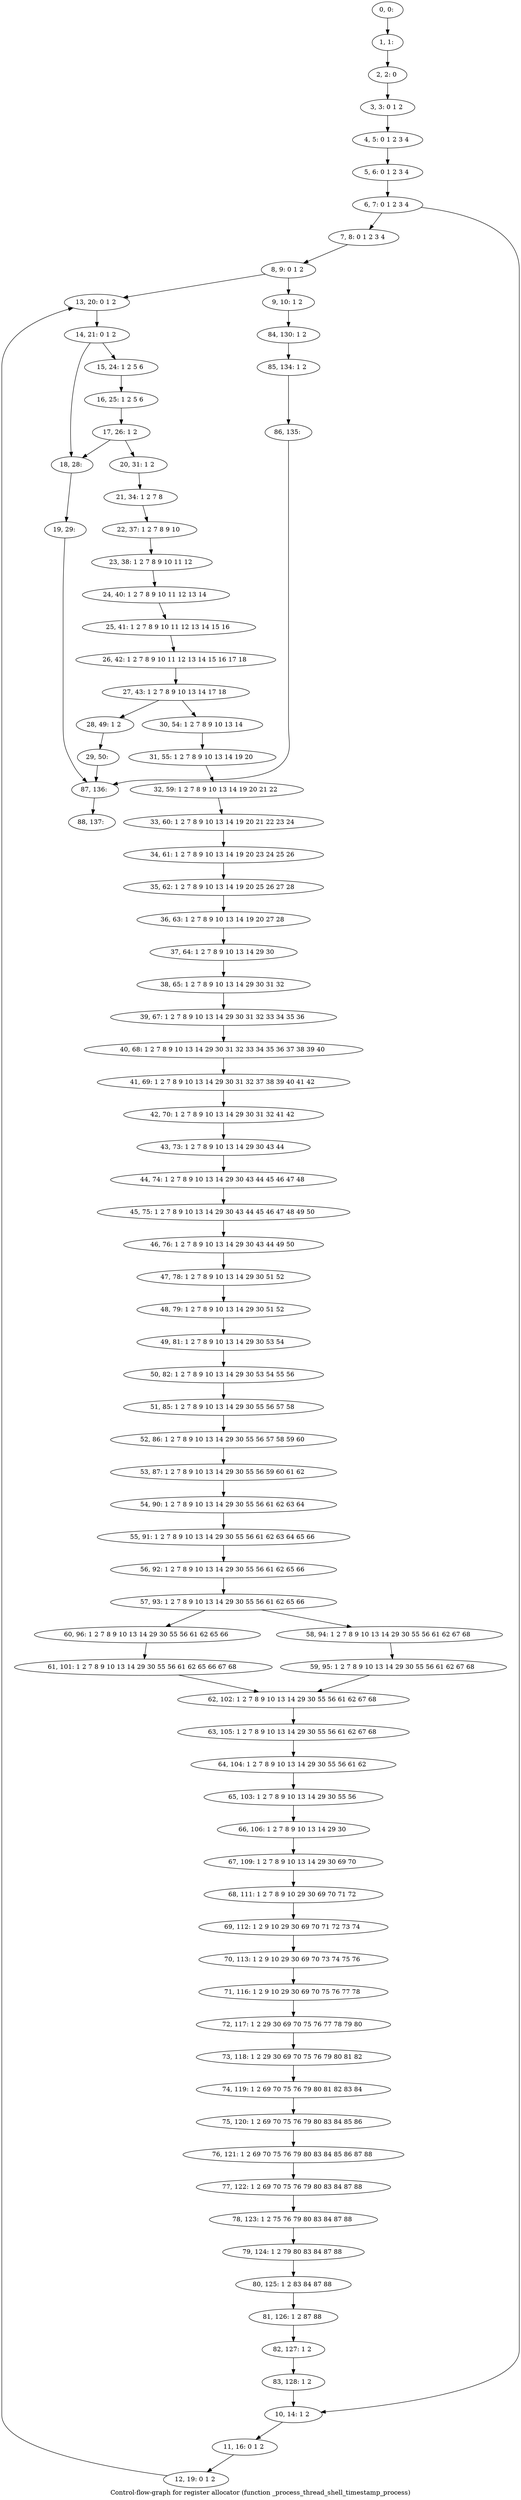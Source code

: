 digraph G {
graph [label="Control-flow-graph for register allocator (function _process_thread_shell_timestamp_process)"]
0[label="0, 0: "];
1[label="1, 1: "];
2[label="2, 2: 0 "];
3[label="3, 3: 0 1 2 "];
4[label="4, 5: 0 1 2 3 4 "];
5[label="5, 6: 0 1 2 3 4 "];
6[label="6, 7: 0 1 2 3 4 "];
7[label="7, 8: 0 1 2 3 4 "];
8[label="8, 9: 0 1 2 "];
9[label="9, 10: 1 2 "];
10[label="10, 14: 1 2 "];
11[label="11, 16: 0 1 2 "];
12[label="12, 19: 0 1 2 "];
13[label="13, 20: 0 1 2 "];
14[label="14, 21: 0 1 2 "];
15[label="15, 24: 1 2 5 6 "];
16[label="16, 25: 1 2 5 6 "];
17[label="17, 26: 1 2 "];
18[label="18, 28: "];
19[label="19, 29: "];
20[label="20, 31: 1 2 "];
21[label="21, 34: 1 2 7 8 "];
22[label="22, 37: 1 2 7 8 9 10 "];
23[label="23, 38: 1 2 7 8 9 10 11 12 "];
24[label="24, 40: 1 2 7 8 9 10 11 12 13 14 "];
25[label="25, 41: 1 2 7 8 9 10 11 12 13 14 15 16 "];
26[label="26, 42: 1 2 7 8 9 10 11 12 13 14 15 16 17 18 "];
27[label="27, 43: 1 2 7 8 9 10 13 14 17 18 "];
28[label="28, 49: 1 2 "];
29[label="29, 50: "];
30[label="30, 54: 1 2 7 8 9 10 13 14 "];
31[label="31, 55: 1 2 7 8 9 10 13 14 19 20 "];
32[label="32, 59: 1 2 7 8 9 10 13 14 19 20 21 22 "];
33[label="33, 60: 1 2 7 8 9 10 13 14 19 20 21 22 23 24 "];
34[label="34, 61: 1 2 7 8 9 10 13 14 19 20 23 24 25 26 "];
35[label="35, 62: 1 2 7 8 9 10 13 14 19 20 25 26 27 28 "];
36[label="36, 63: 1 2 7 8 9 10 13 14 19 20 27 28 "];
37[label="37, 64: 1 2 7 8 9 10 13 14 29 30 "];
38[label="38, 65: 1 2 7 8 9 10 13 14 29 30 31 32 "];
39[label="39, 67: 1 2 7 8 9 10 13 14 29 30 31 32 33 34 35 36 "];
40[label="40, 68: 1 2 7 8 9 10 13 14 29 30 31 32 33 34 35 36 37 38 39 40 "];
41[label="41, 69: 1 2 7 8 9 10 13 14 29 30 31 32 37 38 39 40 41 42 "];
42[label="42, 70: 1 2 7 8 9 10 13 14 29 30 31 32 41 42 "];
43[label="43, 73: 1 2 7 8 9 10 13 14 29 30 43 44 "];
44[label="44, 74: 1 2 7 8 9 10 13 14 29 30 43 44 45 46 47 48 "];
45[label="45, 75: 1 2 7 8 9 10 13 14 29 30 43 44 45 46 47 48 49 50 "];
46[label="46, 76: 1 2 7 8 9 10 13 14 29 30 43 44 49 50 "];
47[label="47, 78: 1 2 7 8 9 10 13 14 29 30 51 52 "];
48[label="48, 79: 1 2 7 8 9 10 13 14 29 30 51 52 "];
49[label="49, 81: 1 2 7 8 9 10 13 14 29 30 53 54 "];
50[label="50, 82: 1 2 7 8 9 10 13 14 29 30 53 54 55 56 "];
51[label="51, 85: 1 2 7 8 9 10 13 14 29 30 55 56 57 58 "];
52[label="52, 86: 1 2 7 8 9 10 13 14 29 30 55 56 57 58 59 60 "];
53[label="53, 87: 1 2 7 8 9 10 13 14 29 30 55 56 59 60 61 62 "];
54[label="54, 90: 1 2 7 8 9 10 13 14 29 30 55 56 61 62 63 64 "];
55[label="55, 91: 1 2 7 8 9 10 13 14 29 30 55 56 61 62 63 64 65 66 "];
56[label="56, 92: 1 2 7 8 9 10 13 14 29 30 55 56 61 62 65 66 "];
57[label="57, 93: 1 2 7 8 9 10 13 14 29 30 55 56 61 62 65 66 "];
58[label="58, 94: 1 2 7 8 9 10 13 14 29 30 55 56 61 62 67 68 "];
59[label="59, 95: 1 2 7 8 9 10 13 14 29 30 55 56 61 62 67 68 "];
60[label="60, 96: 1 2 7 8 9 10 13 14 29 30 55 56 61 62 65 66 "];
61[label="61, 101: 1 2 7 8 9 10 13 14 29 30 55 56 61 62 65 66 67 68 "];
62[label="62, 102: 1 2 7 8 9 10 13 14 29 30 55 56 61 62 67 68 "];
63[label="63, 105: 1 2 7 8 9 10 13 14 29 30 55 56 61 62 67 68 "];
64[label="64, 104: 1 2 7 8 9 10 13 14 29 30 55 56 61 62 "];
65[label="65, 103: 1 2 7 8 9 10 13 14 29 30 55 56 "];
66[label="66, 106: 1 2 7 8 9 10 13 14 29 30 "];
67[label="67, 109: 1 2 7 8 9 10 13 14 29 30 69 70 "];
68[label="68, 111: 1 2 7 8 9 10 29 30 69 70 71 72 "];
69[label="69, 112: 1 2 9 10 29 30 69 70 71 72 73 74 "];
70[label="70, 113: 1 2 9 10 29 30 69 70 73 74 75 76 "];
71[label="71, 116: 1 2 9 10 29 30 69 70 75 76 77 78 "];
72[label="72, 117: 1 2 29 30 69 70 75 76 77 78 79 80 "];
73[label="73, 118: 1 2 29 30 69 70 75 76 79 80 81 82 "];
74[label="74, 119: 1 2 69 70 75 76 79 80 81 82 83 84 "];
75[label="75, 120: 1 2 69 70 75 76 79 80 83 84 85 86 "];
76[label="76, 121: 1 2 69 70 75 76 79 80 83 84 85 86 87 88 "];
77[label="77, 122: 1 2 69 70 75 76 79 80 83 84 87 88 "];
78[label="78, 123: 1 2 75 76 79 80 83 84 87 88 "];
79[label="79, 124: 1 2 79 80 83 84 87 88 "];
80[label="80, 125: 1 2 83 84 87 88 "];
81[label="81, 126: 1 2 87 88 "];
82[label="82, 127: 1 2 "];
83[label="83, 128: 1 2 "];
84[label="84, 130: 1 2 "];
85[label="85, 134: 1 2 "];
86[label="86, 135: "];
87[label="87, 136: "];
88[label="88, 137: "];
0->1 ;
1->2 ;
2->3 ;
3->4 ;
4->5 ;
5->6 ;
6->7 ;
6->10 ;
7->8 ;
8->9 ;
8->13 ;
9->84 ;
10->11 ;
11->12 ;
12->13 ;
13->14 ;
14->15 ;
14->18 ;
15->16 ;
16->17 ;
17->18 ;
17->20 ;
18->19 ;
19->87 ;
20->21 ;
21->22 ;
22->23 ;
23->24 ;
24->25 ;
25->26 ;
26->27 ;
27->28 ;
27->30 ;
28->29 ;
29->87 ;
30->31 ;
31->32 ;
32->33 ;
33->34 ;
34->35 ;
35->36 ;
36->37 ;
37->38 ;
38->39 ;
39->40 ;
40->41 ;
41->42 ;
42->43 ;
43->44 ;
44->45 ;
45->46 ;
46->47 ;
47->48 ;
48->49 ;
49->50 ;
50->51 ;
51->52 ;
52->53 ;
53->54 ;
54->55 ;
55->56 ;
56->57 ;
57->58 ;
57->60 ;
58->59 ;
59->62 ;
60->61 ;
61->62 ;
62->63 ;
63->64 ;
64->65 ;
65->66 ;
66->67 ;
67->68 ;
68->69 ;
69->70 ;
70->71 ;
71->72 ;
72->73 ;
73->74 ;
74->75 ;
75->76 ;
76->77 ;
77->78 ;
78->79 ;
79->80 ;
80->81 ;
81->82 ;
82->83 ;
83->10 ;
84->85 ;
85->86 ;
86->87 ;
87->88 ;
}
